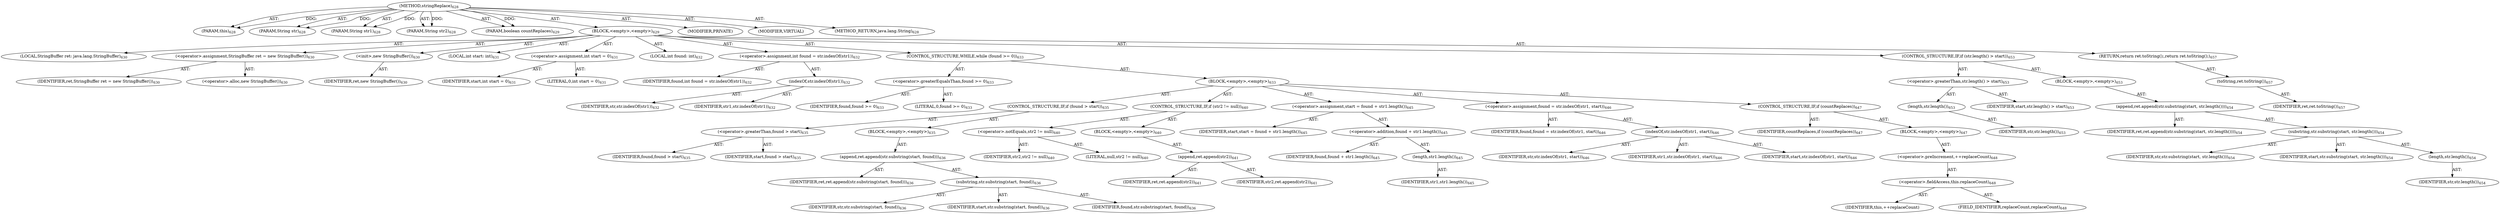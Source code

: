 digraph "stringReplace" {  
"111669149725" [label = <(METHOD,stringReplace)<SUB>628</SUB>> ]
"115964117039" [label = <(PARAM,this)<SUB>628</SUB>> ]
"115964117040" [label = <(PARAM,String str)<SUB>628</SUB>> ]
"115964117041" [label = <(PARAM,String str1)<SUB>628</SUB>> ]
"115964117042" [label = <(PARAM,String str2)<SUB>628</SUB>> ]
"115964117043" [label = <(PARAM,boolean countReplaces)<SUB>629</SUB>> ]
"25769803873" [label = <(BLOCK,&lt;empty&gt;,&lt;empty&gt;)<SUB>629</SUB>> ]
"94489280571" [label = <(LOCAL,StringBuffer ret: java.lang.StringBuffer)<SUB>630</SUB>> ]
"30064771515" [label = <(&lt;operator&gt;.assignment,StringBuffer ret = new StringBuffer())<SUB>630</SUB>> ]
"68719477083" [label = <(IDENTIFIER,ret,StringBuffer ret = new StringBuffer())<SUB>630</SUB>> ]
"30064771516" [label = <(&lt;operator&gt;.alloc,new StringBuffer())<SUB>630</SUB>> ]
"30064771517" [label = <(&lt;init&gt;,new StringBuffer())<SUB>630</SUB>> ]
"68719477084" [label = <(IDENTIFIER,ret,new StringBuffer())<SUB>630</SUB>> ]
"94489280572" [label = <(LOCAL,int start: int)<SUB>631</SUB>> ]
"30064771518" [label = <(&lt;operator&gt;.assignment,int start = 0)<SUB>631</SUB>> ]
"68719477085" [label = <(IDENTIFIER,start,int start = 0)<SUB>631</SUB>> ]
"90194313314" [label = <(LITERAL,0,int start = 0)<SUB>631</SUB>> ]
"94489280573" [label = <(LOCAL,int found: int)<SUB>632</SUB>> ]
"30064771519" [label = <(&lt;operator&gt;.assignment,int found = str.indexOf(str1))<SUB>632</SUB>> ]
"68719477086" [label = <(IDENTIFIER,found,int found = str.indexOf(str1))<SUB>632</SUB>> ]
"30064771520" [label = <(indexOf,str.indexOf(str1))<SUB>632</SUB>> ]
"68719477087" [label = <(IDENTIFIER,str,str.indexOf(str1))<SUB>632</SUB>> ]
"68719477088" [label = <(IDENTIFIER,str1,str.indexOf(str1))<SUB>632</SUB>> ]
"47244640303" [label = <(CONTROL_STRUCTURE,WHILE,while (found &gt;= 0))<SUB>633</SUB>> ]
"30064771521" [label = <(&lt;operator&gt;.greaterEqualsThan,found &gt;= 0)<SUB>633</SUB>> ]
"68719477089" [label = <(IDENTIFIER,found,found &gt;= 0)<SUB>633</SUB>> ]
"90194313315" [label = <(LITERAL,0,found &gt;= 0)<SUB>633</SUB>> ]
"25769803874" [label = <(BLOCK,&lt;empty&gt;,&lt;empty&gt;)<SUB>633</SUB>> ]
"47244640304" [label = <(CONTROL_STRUCTURE,IF,if (found &gt; start))<SUB>635</SUB>> ]
"30064771522" [label = <(&lt;operator&gt;.greaterThan,found &gt; start)<SUB>635</SUB>> ]
"68719477090" [label = <(IDENTIFIER,found,found &gt; start)<SUB>635</SUB>> ]
"68719477091" [label = <(IDENTIFIER,start,found &gt; start)<SUB>635</SUB>> ]
"25769803875" [label = <(BLOCK,&lt;empty&gt;,&lt;empty&gt;)<SUB>635</SUB>> ]
"30064771523" [label = <(append,ret.append(str.substring(start, found)))<SUB>636</SUB>> ]
"68719477092" [label = <(IDENTIFIER,ret,ret.append(str.substring(start, found)))<SUB>636</SUB>> ]
"30064771524" [label = <(substring,str.substring(start, found))<SUB>636</SUB>> ]
"68719477093" [label = <(IDENTIFIER,str,str.substring(start, found))<SUB>636</SUB>> ]
"68719477094" [label = <(IDENTIFIER,start,str.substring(start, found))<SUB>636</SUB>> ]
"68719477095" [label = <(IDENTIFIER,found,str.substring(start, found))<SUB>636</SUB>> ]
"47244640305" [label = <(CONTROL_STRUCTURE,IF,if (str2 != null))<SUB>640</SUB>> ]
"30064771525" [label = <(&lt;operator&gt;.notEquals,str2 != null)<SUB>640</SUB>> ]
"68719477096" [label = <(IDENTIFIER,str2,str2 != null)<SUB>640</SUB>> ]
"90194313316" [label = <(LITERAL,null,str2 != null)<SUB>640</SUB>> ]
"25769803876" [label = <(BLOCK,&lt;empty&gt;,&lt;empty&gt;)<SUB>640</SUB>> ]
"30064771526" [label = <(append,ret.append(str2))<SUB>641</SUB>> ]
"68719477097" [label = <(IDENTIFIER,ret,ret.append(str2))<SUB>641</SUB>> ]
"68719477098" [label = <(IDENTIFIER,str2,ret.append(str2))<SUB>641</SUB>> ]
"30064771527" [label = <(&lt;operator&gt;.assignment,start = found + str1.length())<SUB>645</SUB>> ]
"68719477099" [label = <(IDENTIFIER,start,start = found + str1.length())<SUB>645</SUB>> ]
"30064771528" [label = <(&lt;operator&gt;.addition,found + str1.length())<SUB>645</SUB>> ]
"68719477100" [label = <(IDENTIFIER,found,found + str1.length())<SUB>645</SUB>> ]
"30064771529" [label = <(length,str1.length())<SUB>645</SUB>> ]
"68719477101" [label = <(IDENTIFIER,str1,str1.length())<SUB>645</SUB>> ]
"30064771530" [label = <(&lt;operator&gt;.assignment,found = str.indexOf(str1, start))<SUB>646</SUB>> ]
"68719477102" [label = <(IDENTIFIER,found,found = str.indexOf(str1, start))<SUB>646</SUB>> ]
"30064771531" [label = <(indexOf,str.indexOf(str1, start))<SUB>646</SUB>> ]
"68719477103" [label = <(IDENTIFIER,str,str.indexOf(str1, start))<SUB>646</SUB>> ]
"68719477104" [label = <(IDENTIFIER,str1,str.indexOf(str1, start))<SUB>646</SUB>> ]
"68719477105" [label = <(IDENTIFIER,start,str.indexOf(str1, start))<SUB>646</SUB>> ]
"47244640306" [label = <(CONTROL_STRUCTURE,IF,if (countReplaces))<SUB>647</SUB>> ]
"68719477106" [label = <(IDENTIFIER,countReplaces,if (countReplaces))<SUB>647</SUB>> ]
"25769803877" [label = <(BLOCK,&lt;empty&gt;,&lt;empty&gt;)<SUB>647</SUB>> ]
"30064771532" [label = <(&lt;operator&gt;.preIncrement,++replaceCount)<SUB>648</SUB>> ]
"30064771533" [label = <(&lt;operator&gt;.fieldAccess,this.replaceCount)<SUB>648</SUB>> ]
"68719477107" [label = <(IDENTIFIER,this,++replaceCount)> ]
"55834574949" [label = <(FIELD_IDENTIFIER,replaceCount,replaceCount)<SUB>648</SUB>> ]
"47244640307" [label = <(CONTROL_STRUCTURE,IF,if (str.length() &gt; start))<SUB>653</SUB>> ]
"30064771534" [label = <(&lt;operator&gt;.greaterThan,str.length() &gt; start)<SUB>653</SUB>> ]
"30064771535" [label = <(length,str.length())<SUB>653</SUB>> ]
"68719477108" [label = <(IDENTIFIER,str,str.length())<SUB>653</SUB>> ]
"68719477109" [label = <(IDENTIFIER,start,str.length() &gt; start)<SUB>653</SUB>> ]
"25769803878" [label = <(BLOCK,&lt;empty&gt;,&lt;empty&gt;)<SUB>653</SUB>> ]
"30064771536" [label = <(append,ret.append(str.substring(start, str.length())))<SUB>654</SUB>> ]
"68719477110" [label = <(IDENTIFIER,ret,ret.append(str.substring(start, str.length())))<SUB>654</SUB>> ]
"30064771537" [label = <(substring,str.substring(start, str.length()))<SUB>654</SUB>> ]
"68719477111" [label = <(IDENTIFIER,str,str.substring(start, str.length()))<SUB>654</SUB>> ]
"68719477112" [label = <(IDENTIFIER,start,str.substring(start, str.length()))<SUB>654</SUB>> ]
"30064771538" [label = <(length,str.length())<SUB>654</SUB>> ]
"68719477113" [label = <(IDENTIFIER,str,str.length())<SUB>654</SUB>> ]
"146028888077" [label = <(RETURN,return ret.toString();,return ret.toString();)<SUB>657</SUB>> ]
"30064771539" [label = <(toString,ret.toString())<SUB>657</SUB>> ]
"68719477114" [label = <(IDENTIFIER,ret,ret.toString())<SUB>657</SUB>> ]
"133143986253" [label = <(MODIFIER,PRIVATE)> ]
"133143986254" [label = <(MODIFIER,VIRTUAL)> ]
"128849018909" [label = <(METHOD_RETURN,java.lang.String)<SUB>628</SUB>> ]
  "111669149725" -> "115964117039"  [ label = "AST: "] 
  "111669149725" -> "115964117040"  [ label = "AST: "] 
  "111669149725" -> "115964117041"  [ label = "AST: "] 
  "111669149725" -> "115964117042"  [ label = "AST: "] 
  "111669149725" -> "115964117043"  [ label = "AST: "] 
  "111669149725" -> "25769803873"  [ label = "AST: "] 
  "111669149725" -> "133143986253"  [ label = "AST: "] 
  "111669149725" -> "133143986254"  [ label = "AST: "] 
  "111669149725" -> "128849018909"  [ label = "AST: "] 
  "25769803873" -> "94489280571"  [ label = "AST: "] 
  "25769803873" -> "30064771515"  [ label = "AST: "] 
  "25769803873" -> "30064771517"  [ label = "AST: "] 
  "25769803873" -> "94489280572"  [ label = "AST: "] 
  "25769803873" -> "30064771518"  [ label = "AST: "] 
  "25769803873" -> "94489280573"  [ label = "AST: "] 
  "25769803873" -> "30064771519"  [ label = "AST: "] 
  "25769803873" -> "47244640303"  [ label = "AST: "] 
  "25769803873" -> "47244640307"  [ label = "AST: "] 
  "25769803873" -> "146028888077"  [ label = "AST: "] 
  "30064771515" -> "68719477083"  [ label = "AST: "] 
  "30064771515" -> "30064771516"  [ label = "AST: "] 
  "30064771517" -> "68719477084"  [ label = "AST: "] 
  "30064771518" -> "68719477085"  [ label = "AST: "] 
  "30064771518" -> "90194313314"  [ label = "AST: "] 
  "30064771519" -> "68719477086"  [ label = "AST: "] 
  "30064771519" -> "30064771520"  [ label = "AST: "] 
  "30064771520" -> "68719477087"  [ label = "AST: "] 
  "30064771520" -> "68719477088"  [ label = "AST: "] 
  "47244640303" -> "30064771521"  [ label = "AST: "] 
  "47244640303" -> "25769803874"  [ label = "AST: "] 
  "30064771521" -> "68719477089"  [ label = "AST: "] 
  "30064771521" -> "90194313315"  [ label = "AST: "] 
  "25769803874" -> "47244640304"  [ label = "AST: "] 
  "25769803874" -> "47244640305"  [ label = "AST: "] 
  "25769803874" -> "30064771527"  [ label = "AST: "] 
  "25769803874" -> "30064771530"  [ label = "AST: "] 
  "25769803874" -> "47244640306"  [ label = "AST: "] 
  "47244640304" -> "30064771522"  [ label = "AST: "] 
  "47244640304" -> "25769803875"  [ label = "AST: "] 
  "30064771522" -> "68719477090"  [ label = "AST: "] 
  "30064771522" -> "68719477091"  [ label = "AST: "] 
  "25769803875" -> "30064771523"  [ label = "AST: "] 
  "30064771523" -> "68719477092"  [ label = "AST: "] 
  "30064771523" -> "30064771524"  [ label = "AST: "] 
  "30064771524" -> "68719477093"  [ label = "AST: "] 
  "30064771524" -> "68719477094"  [ label = "AST: "] 
  "30064771524" -> "68719477095"  [ label = "AST: "] 
  "47244640305" -> "30064771525"  [ label = "AST: "] 
  "47244640305" -> "25769803876"  [ label = "AST: "] 
  "30064771525" -> "68719477096"  [ label = "AST: "] 
  "30064771525" -> "90194313316"  [ label = "AST: "] 
  "25769803876" -> "30064771526"  [ label = "AST: "] 
  "30064771526" -> "68719477097"  [ label = "AST: "] 
  "30064771526" -> "68719477098"  [ label = "AST: "] 
  "30064771527" -> "68719477099"  [ label = "AST: "] 
  "30064771527" -> "30064771528"  [ label = "AST: "] 
  "30064771528" -> "68719477100"  [ label = "AST: "] 
  "30064771528" -> "30064771529"  [ label = "AST: "] 
  "30064771529" -> "68719477101"  [ label = "AST: "] 
  "30064771530" -> "68719477102"  [ label = "AST: "] 
  "30064771530" -> "30064771531"  [ label = "AST: "] 
  "30064771531" -> "68719477103"  [ label = "AST: "] 
  "30064771531" -> "68719477104"  [ label = "AST: "] 
  "30064771531" -> "68719477105"  [ label = "AST: "] 
  "47244640306" -> "68719477106"  [ label = "AST: "] 
  "47244640306" -> "25769803877"  [ label = "AST: "] 
  "25769803877" -> "30064771532"  [ label = "AST: "] 
  "30064771532" -> "30064771533"  [ label = "AST: "] 
  "30064771533" -> "68719477107"  [ label = "AST: "] 
  "30064771533" -> "55834574949"  [ label = "AST: "] 
  "47244640307" -> "30064771534"  [ label = "AST: "] 
  "47244640307" -> "25769803878"  [ label = "AST: "] 
  "30064771534" -> "30064771535"  [ label = "AST: "] 
  "30064771534" -> "68719477109"  [ label = "AST: "] 
  "30064771535" -> "68719477108"  [ label = "AST: "] 
  "25769803878" -> "30064771536"  [ label = "AST: "] 
  "30064771536" -> "68719477110"  [ label = "AST: "] 
  "30064771536" -> "30064771537"  [ label = "AST: "] 
  "30064771537" -> "68719477111"  [ label = "AST: "] 
  "30064771537" -> "68719477112"  [ label = "AST: "] 
  "30064771537" -> "30064771538"  [ label = "AST: "] 
  "30064771538" -> "68719477113"  [ label = "AST: "] 
  "146028888077" -> "30064771539"  [ label = "AST: "] 
  "30064771539" -> "68719477114"  [ label = "AST: "] 
  "111669149725" -> "115964117039"  [ label = "DDG: "] 
  "111669149725" -> "115964117040"  [ label = "DDG: "] 
  "111669149725" -> "115964117041"  [ label = "DDG: "] 
  "111669149725" -> "115964117042"  [ label = "DDG: "] 
  "111669149725" -> "115964117043"  [ label = "DDG: "] 
}
